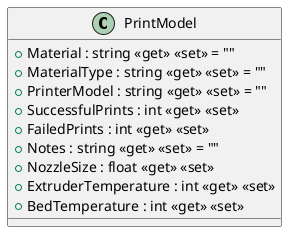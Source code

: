 @startuml
class PrintModel {
    + Material : string <<get>> <<set>> = ""
    + MaterialType : string <<get>> <<set>> = ""
    + PrinterModel : string <<get>> <<set>> = ""
    + SuccessfulPrints : int <<get>> <<set>>
    + FailedPrints : int <<get>> <<set>>
    + Notes : string <<get>> <<set>> = ""
    + NozzleSize : float <<get>> <<set>>
    + ExtruderTemperature : int <<get>> <<set>>
    + BedTemperature : int <<get>> <<set>>
}
@enduml
